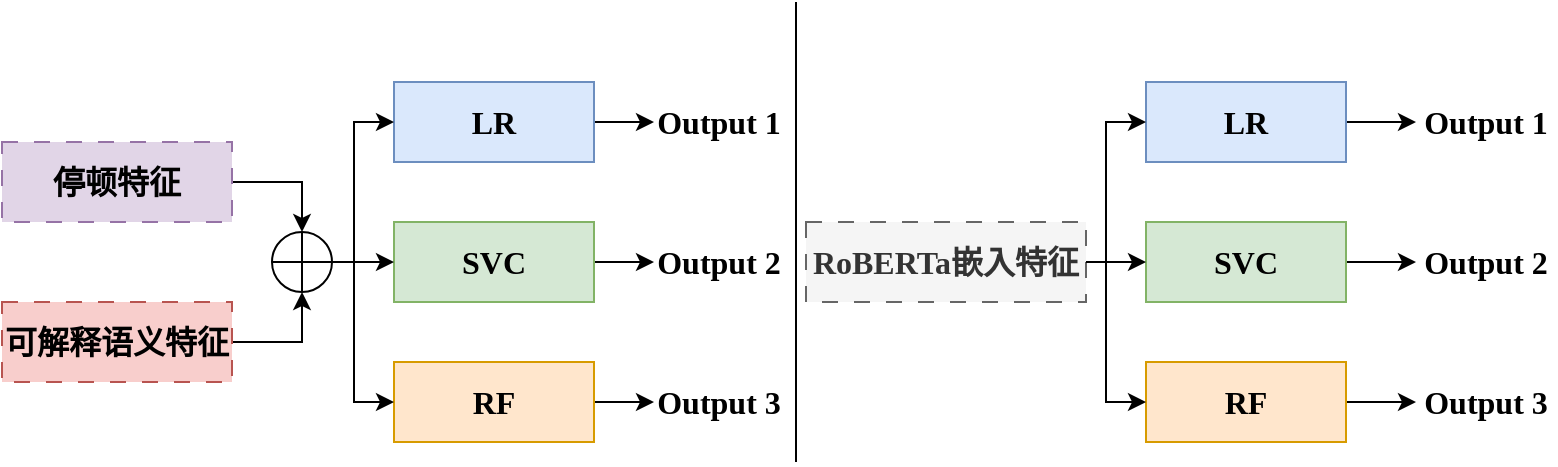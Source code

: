 <mxfile version="26.2.9">
  <diagram name="第 1 页" id="Nj6jL3iF-cbzKe7Uma_I">
    <mxGraphModel dx="1380" dy="752" grid="1" gridSize="10" guides="1" tooltips="1" connect="1" arrows="1" fold="1" page="1" pageScale="1" pageWidth="827" pageHeight="1169" math="0" shadow="0">
      <root>
        <mxCell id="0" />
        <mxCell id="1" parent="0" />
        <mxCell id="UXmdSZFjac0OBOjeiZmb-26" value="" style="edgeStyle=orthogonalEdgeStyle;rounded=0;orthogonalLoop=1;jettySize=auto;html=1;fontStyle=1;fontFamily=Times New Roman;fontSize=16;" parent="1" source="UXmdSZFjac0OBOjeiZmb-1" target="UXmdSZFjac0OBOjeiZmb-25" edge="1">
          <mxGeometry relative="1" as="geometry" />
        </mxCell>
        <mxCell id="UXmdSZFjac0OBOjeiZmb-1" value="LR" style="rounded=0;whiteSpace=wrap;html=1;fontFamily=Times New Roman;fillColor=#dae8fc;strokeColor=#6c8ebf;fontStyle=1;fontSize=16;" parent="1" vertex="1">
          <mxGeometry x="210" y="210" width="100" height="40" as="geometry" />
        </mxCell>
        <mxCell id="UXmdSZFjac0OBOjeiZmb-28" value="" style="edgeStyle=orthogonalEdgeStyle;rounded=0;orthogonalLoop=1;jettySize=auto;html=1;fontStyle=1;fontFamily=Times New Roman;fontSize=16;" parent="1" source="UXmdSZFjac0OBOjeiZmb-2" target="UXmdSZFjac0OBOjeiZmb-27" edge="1">
          <mxGeometry relative="1" as="geometry" />
        </mxCell>
        <mxCell id="UXmdSZFjac0OBOjeiZmb-2" value="SVC" style="rounded=0;whiteSpace=wrap;html=1;fontFamily=Times New Roman;fillColor=#d5e8d4;strokeColor=#82b366;fontStyle=1;fontSize=16;" parent="1" vertex="1">
          <mxGeometry x="210" y="280" width="100" height="40" as="geometry" />
        </mxCell>
        <mxCell id="UXmdSZFjac0OBOjeiZmb-30" value="" style="edgeStyle=orthogonalEdgeStyle;rounded=0;orthogonalLoop=1;jettySize=auto;html=1;fontStyle=1;fontFamily=Times New Roman;fontSize=16;" parent="1" source="UXmdSZFjac0OBOjeiZmb-3" target="UXmdSZFjac0OBOjeiZmb-29" edge="1">
          <mxGeometry relative="1" as="geometry" />
        </mxCell>
        <mxCell id="UXmdSZFjac0OBOjeiZmb-3" value="RF" style="rounded=0;whiteSpace=wrap;html=1;fontFamily=Times New Roman;fillColor=#ffe6cc;strokeColor=#d79b00;fontStyle=1;fontSize=16;" parent="1" vertex="1">
          <mxGeometry x="210" y="350" width="100" height="40" as="geometry" />
        </mxCell>
        <mxCell id="UXmdSZFjac0OBOjeiZmb-8" style="edgeStyle=orthogonalEdgeStyle;rounded=0;orthogonalLoop=1;jettySize=auto;html=1;exitX=1;exitY=0.5;exitDx=0;exitDy=0;entryX=0.5;entryY=0;entryDx=0;entryDy=0;fontStyle=1;fontFamily=Times New Roman;fontSize=16;" parent="1" source="UXmdSZFjac0OBOjeiZmb-4" target="UXmdSZFjac0OBOjeiZmb-7" edge="1">
          <mxGeometry relative="1" as="geometry" />
        </mxCell>
        <mxCell id="UXmdSZFjac0OBOjeiZmb-4" value="停顿特征" style="rounded=0;whiteSpace=wrap;html=1;dashed=1;dashPattern=8 8;fillColor=#e1d5e7;strokeColor=#9673a6;fontStyle=1;fontFamily=Times New Roman;fontSize=16;" parent="1" vertex="1">
          <mxGeometry x="14" y="240" width="115" height="40" as="geometry" />
        </mxCell>
        <mxCell id="UXmdSZFjac0OBOjeiZmb-9" style="edgeStyle=orthogonalEdgeStyle;rounded=0;orthogonalLoop=1;jettySize=auto;html=1;exitX=1;exitY=0.5;exitDx=0;exitDy=0;entryX=0.5;entryY=1;entryDx=0;entryDy=0;fontStyle=1;fontFamily=Times New Roman;fontSize=16;" parent="1" source="UXmdSZFjac0OBOjeiZmb-5" target="UXmdSZFjac0OBOjeiZmb-7" edge="1">
          <mxGeometry relative="1" as="geometry" />
        </mxCell>
        <mxCell id="UXmdSZFjac0OBOjeiZmb-5" value="可解释语义特征" style="rounded=0;whiteSpace=wrap;html=1;dashed=1;dashPattern=8 8;fillColor=#f8cecc;strokeColor=#b85450;fontStyle=1;fontFamily=Times New Roman;fontSize=16;" parent="1" vertex="1">
          <mxGeometry x="14" y="320" width="115" height="40" as="geometry" />
        </mxCell>
        <mxCell id="UXmdSZFjac0OBOjeiZmb-10" style="edgeStyle=orthogonalEdgeStyle;rounded=0;orthogonalLoop=1;jettySize=auto;html=1;exitX=1;exitY=0.5;exitDx=0;exitDy=0;entryX=0;entryY=0.5;entryDx=0;entryDy=0;fontStyle=1;fontFamily=Times New Roman;fontSize=16;" parent="1" source="UXmdSZFjac0OBOjeiZmb-7" target="UXmdSZFjac0OBOjeiZmb-1" edge="1">
          <mxGeometry relative="1" as="geometry">
            <Array as="points">
              <mxPoint x="190" y="300" />
              <mxPoint x="190" y="230" />
            </Array>
          </mxGeometry>
        </mxCell>
        <mxCell id="UXmdSZFjac0OBOjeiZmb-11" style="edgeStyle=orthogonalEdgeStyle;rounded=0;orthogonalLoop=1;jettySize=auto;html=1;exitX=1;exitY=0.5;exitDx=0;exitDy=0;entryX=0;entryY=0.5;entryDx=0;entryDy=0;fontStyle=1;fontFamily=Times New Roman;fontSize=16;" parent="1" source="UXmdSZFjac0OBOjeiZmb-7" target="UXmdSZFjac0OBOjeiZmb-2" edge="1">
          <mxGeometry relative="1" as="geometry" />
        </mxCell>
        <mxCell id="UXmdSZFjac0OBOjeiZmb-12" style="edgeStyle=orthogonalEdgeStyle;rounded=0;orthogonalLoop=1;jettySize=auto;html=1;exitX=1;exitY=0.5;exitDx=0;exitDy=0;entryX=0;entryY=0.5;entryDx=0;entryDy=0;fontStyle=1;fontFamily=Times New Roman;fontSize=16;" parent="1" source="UXmdSZFjac0OBOjeiZmb-7" target="UXmdSZFjac0OBOjeiZmb-3" edge="1">
          <mxGeometry relative="1" as="geometry">
            <Array as="points">
              <mxPoint x="190" y="300" />
              <mxPoint x="190" y="370" />
            </Array>
          </mxGeometry>
        </mxCell>
        <mxCell id="UXmdSZFjac0OBOjeiZmb-7" value="" style="shape=orEllipse;perimeter=ellipsePerimeter;whiteSpace=wrap;html=1;backgroundOutline=1;fontStyle=1;fontFamily=Times New Roman;fontSize=16;" parent="1" vertex="1">
          <mxGeometry x="149" y="285" width="30" height="30" as="geometry" />
        </mxCell>
        <mxCell id="UXmdSZFjac0OBOjeiZmb-34" value="" style="edgeStyle=orthogonalEdgeStyle;rounded=0;orthogonalLoop=1;jettySize=auto;html=1;fontStyle=1;fontFamily=Times New Roman;fontSize=16;" parent="1" source="UXmdSZFjac0OBOjeiZmb-13" target="UXmdSZFjac0OBOjeiZmb-31" edge="1">
          <mxGeometry relative="1" as="geometry" />
        </mxCell>
        <mxCell id="UXmdSZFjac0OBOjeiZmb-13" value="LR" style="rounded=0;whiteSpace=wrap;html=1;fontFamily=Times New Roman;fillColor=#dae8fc;strokeColor=#6c8ebf;fontStyle=1;fontSize=16;" parent="1" vertex="1">
          <mxGeometry x="586" y="210" width="100" height="40" as="geometry" />
        </mxCell>
        <mxCell id="UXmdSZFjac0OBOjeiZmb-35" value="" style="edgeStyle=orthogonalEdgeStyle;rounded=0;orthogonalLoop=1;jettySize=auto;html=1;fontStyle=1;fontFamily=Times New Roman;fontSize=16;" parent="1" source="UXmdSZFjac0OBOjeiZmb-14" target="UXmdSZFjac0OBOjeiZmb-32" edge="1">
          <mxGeometry relative="1" as="geometry" />
        </mxCell>
        <mxCell id="UXmdSZFjac0OBOjeiZmb-14" value="SVC" style="rounded=0;whiteSpace=wrap;html=1;fontFamily=Times New Roman;fillColor=#d5e8d4;strokeColor=#82b366;fontStyle=1;fontSize=16;" parent="1" vertex="1">
          <mxGeometry x="586" y="280" width="100" height="40" as="geometry" />
        </mxCell>
        <mxCell id="UXmdSZFjac0OBOjeiZmb-36" value="" style="edgeStyle=orthogonalEdgeStyle;rounded=0;orthogonalLoop=1;jettySize=auto;html=1;fontStyle=1;fontFamily=Times New Roman;fontSize=16;" parent="1" source="UXmdSZFjac0OBOjeiZmb-15" target="UXmdSZFjac0OBOjeiZmb-33" edge="1">
          <mxGeometry relative="1" as="geometry" />
        </mxCell>
        <mxCell id="UXmdSZFjac0OBOjeiZmb-15" value="RF" style="rounded=0;whiteSpace=wrap;html=1;fontFamily=Times New Roman;fillColor=#ffe6cc;strokeColor=#d79b00;fontStyle=1;fontSize=16;" parent="1" vertex="1">
          <mxGeometry x="586" y="350" width="100" height="40" as="geometry" />
        </mxCell>
        <mxCell id="UXmdSZFjac0OBOjeiZmb-17" value="RoBERTa嵌入特征" style="rounded=0;whiteSpace=wrap;html=1;dashed=1;dashPattern=8 8;fillColor=#f5f5f5;strokeColor=#666666;fontColor=#333333;fontStyle=1;fontFamily=Times New Roman;fontSize=16;" parent="1" vertex="1">
          <mxGeometry x="416" y="280" width="140" height="40" as="geometry" />
        </mxCell>
        <mxCell id="UXmdSZFjac0OBOjeiZmb-20" style="edgeStyle=orthogonalEdgeStyle;rounded=0;orthogonalLoop=1;jettySize=auto;html=1;exitX=1;exitY=0.5;exitDx=0;exitDy=0;entryX=0;entryY=0.5;entryDx=0;entryDy=0;fontStyle=1;fontFamily=Times New Roman;fontSize=16;" parent="1" target="UXmdSZFjac0OBOjeiZmb-13" edge="1">
          <mxGeometry relative="1" as="geometry">
            <Array as="points">
              <mxPoint x="566" y="300" />
              <mxPoint x="566" y="230" />
            </Array>
            <mxPoint x="556.0" y="300" as="sourcePoint" />
          </mxGeometry>
        </mxCell>
        <mxCell id="UXmdSZFjac0OBOjeiZmb-21" style="edgeStyle=orthogonalEdgeStyle;rounded=0;orthogonalLoop=1;jettySize=auto;html=1;exitX=1;exitY=0.5;exitDx=0;exitDy=0;entryX=0;entryY=0.5;entryDx=0;entryDy=0;fontStyle=1;fontFamily=Times New Roman;fontSize=16;" parent="1" target="UXmdSZFjac0OBOjeiZmb-14" edge="1">
          <mxGeometry relative="1" as="geometry">
            <mxPoint x="556.0" y="300" as="sourcePoint" />
          </mxGeometry>
        </mxCell>
        <mxCell id="UXmdSZFjac0OBOjeiZmb-22" style="edgeStyle=orthogonalEdgeStyle;rounded=0;orthogonalLoop=1;jettySize=auto;html=1;exitX=1;exitY=0.5;exitDx=0;exitDy=0;entryX=0;entryY=0.5;entryDx=0;entryDy=0;fontStyle=1;fontFamily=Times New Roman;fontSize=16;" parent="1" source="UXmdSZFjac0OBOjeiZmb-17" target="UXmdSZFjac0OBOjeiZmb-15" edge="1">
          <mxGeometry relative="1" as="geometry">
            <Array as="points">
              <mxPoint x="566" y="300" />
              <mxPoint x="566" y="370" />
            </Array>
            <mxPoint x="556.0" y="300" as="sourcePoint" />
          </mxGeometry>
        </mxCell>
        <mxCell id="UXmdSZFjac0OBOjeiZmb-25" value="Output 1" style="text;html=1;align=center;verticalAlign=middle;whiteSpace=wrap;rounded=0;fontStyle=1;fontFamily=Times New Roman;fontSize=16;" parent="1" vertex="1">
          <mxGeometry x="340" y="215" width="65" height="30" as="geometry" />
        </mxCell>
        <mxCell id="UXmdSZFjac0OBOjeiZmb-27" value="Output 2" style="text;html=1;align=center;verticalAlign=middle;whiteSpace=wrap;rounded=0;fontStyle=1;fontFamily=Times New Roman;fontSize=16;" parent="1" vertex="1">
          <mxGeometry x="340" y="285" width="65" height="30" as="geometry" />
        </mxCell>
        <mxCell id="UXmdSZFjac0OBOjeiZmb-29" value="Output 3" style="text;html=1;align=center;verticalAlign=middle;whiteSpace=wrap;rounded=0;fontStyle=1;fontFamily=Times New Roman;fontSize=16;" parent="1" vertex="1">
          <mxGeometry x="340" y="355" width="65" height="30" as="geometry" />
        </mxCell>
        <mxCell id="UXmdSZFjac0OBOjeiZmb-31" value="Output 1" style="text;html=1;align=center;verticalAlign=middle;whiteSpace=wrap;rounded=0;fontStyle=1;fontFamily=Times New Roman;fontSize=16;" parent="1" vertex="1">
          <mxGeometry x="721" y="215" width="70" height="30" as="geometry" />
        </mxCell>
        <mxCell id="UXmdSZFjac0OBOjeiZmb-32" value="Output 2" style="text;html=1;align=center;verticalAlign=middle;whiteSpace=wrap;rounded=0;fontStyle=1;fontFamily=Times New Roman;fontSize=16;" parent="1" vertex="1">
          <mxGeometry x="721" y="285" width="70" height="30" as="geometry" />
        </mxCell>
        <mxCell id="UXmdSZFjac0OBOjeiZmb-33" value="Output 3" style="text;html=1;align=center;verticalAlign=middle;whiteSpace=wrap;rounded=0;fontStyle=1;fontFamily=Times New Roman;fontSize=16;" parent="1" vertex="1">
          <mxGeometry x="721" y="355" width="70" height="30" as="geometry" />
        </mxCell>
        <mxCell id="UXmdSZFjac0OBOjeiZmb-37" value="" style="endArrow=none;html=1;rounded=0;fontStyle=1;fontFamily=Times New Roman;fontSize=16;" parent="1" edge="1">
          <mxGeometry width="50" height="50" relative="1" as="geometry">
            <mxPoint x="411" y="400" as="sourcePoint" />
            <mxPoint x="411" y="170" as="targetPoint" />
          </mxGeometry>
        </mxCell>
      </root>
    </mxGraphModel>
  </diagram>
</mxfile>
